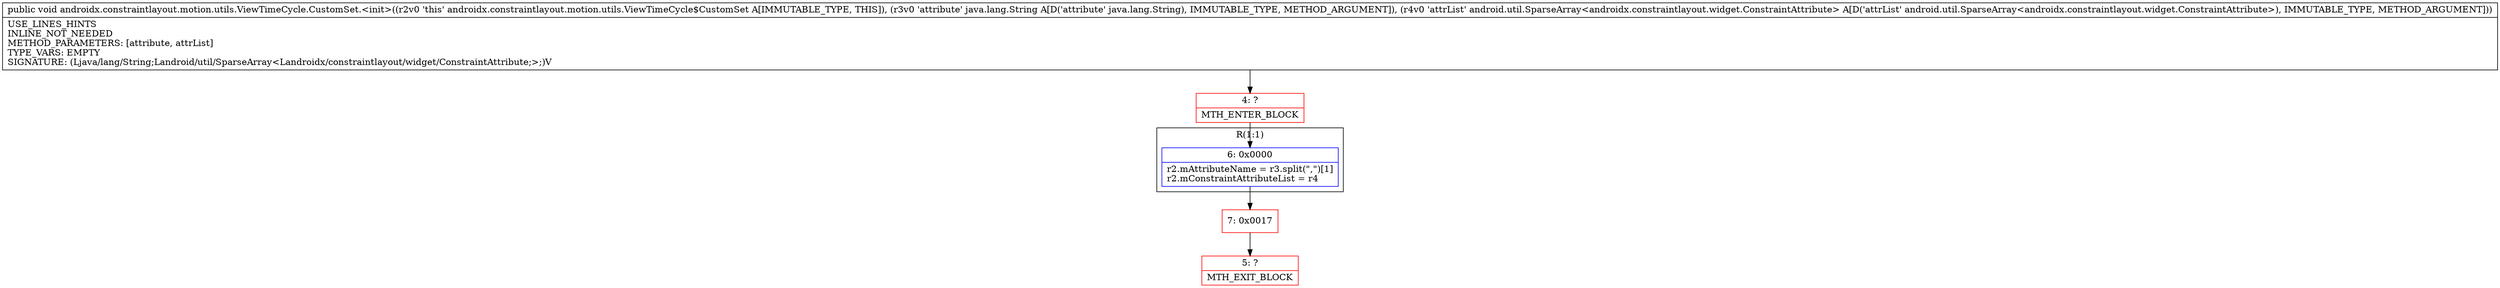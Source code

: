 digraph "CFG forandroidx.constraintlayout.motion.utils.ViewTimeCycle.CustomSet.\<init\>(Ljava\/lang\/String;Landroid\/util\/SparseArray;)V" {
subgraph cluster_Region_844730214 {
label = "R(1:1)";
node [shape=record,color=blue];
Node_6 [shape=record,label="{6\:\ 0x0000|r2.mAttributeName = r3.split(\",\")[1]\lr2.mConstraintAttributeList = r4\l}"];
}
Node_4 [shape=record,color=red,label="{4\:\ ?|MTH_ENTER_BLOCK\l}"];
Node_7 [shape=record,color=red,label="{7\:\ 0x0017}"];
Node_5 [shape=record,color=red,label="{5\:\ ?|MTH_EXIT_BLOCK\l}"];
MethodNode[shape=record,label="{public void androidx.constraintlayout.motion.utils.ViewTimeCycle.CustomSet.\<init\>((r2v0 'this' androidx.constraintlayout.motion.utils.ViewTimeCycle$CustomSet A[IMMUTABLE_TYPE, THIS]), (r3v0 'attribute' java.lang.String A[D('attribute' java.lang.String), IMMUTABLE_TYPE, METHOD_ARGUMENT]), (r4v0 'attrList' android.util.SparseArray\<androidx.constraintlayout.widget.ConstraintAttribute\> A[D('attrList' android.util.SparseArray\<androidx.constraintlayout.widget.ConstraintAttribute\>), IMMUTABLE_TYPE, METHOD_ARGUMENT]))  | USE_LINES_HINTS\lINLINE_NOT_NEEDED\lMETHOD_PARAMETERS: [attribute, attrList]\lTYPE_VARS: EMPTY\lSIGNATURE: (Ljava\/lang\/String;Landroid\/util\/SparseArray\<Landroidx\/constraintlayout\/widget\/ConstraintAttribute;\>;)V\l}"];
MethodNode -> Node_4;Node_6 -> Node_7;
Node_4 -> Node_6;
Node_7 -> Node_5;
}

